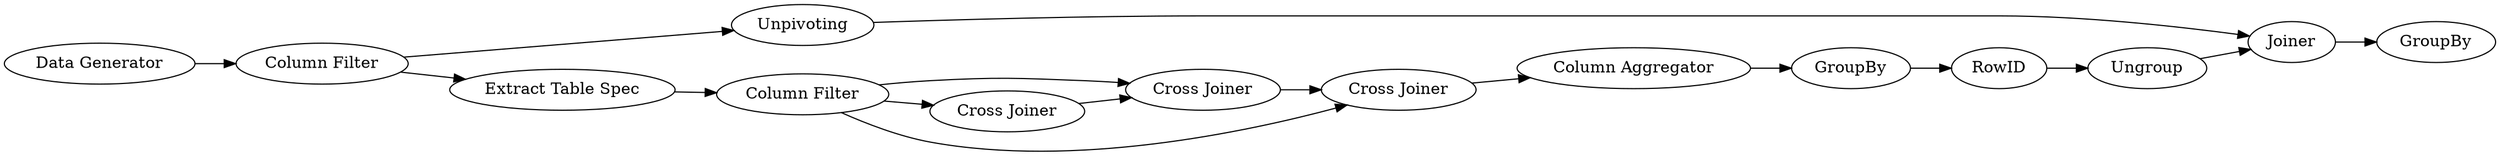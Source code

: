 digraph {
	"-8201568623570451127_11" [label=GroupBy]
	"-8201568623570451127_1" [label="Data Generator"]
	"-8201568623570451127_4" [label=Unpivoting]
	"-8201568623570451127_14" [label=RowID]
	"-8201568623570451127_15" [label=Joiner]
	"-8201568623570451127_10" [label="Column Aggregator"]
	"-8201568623570451127_6" [label="Cross Joiner"]
	"-8201568623570451127_16" [label=GroupBy]
	"-8201568623570451127_5" [label="Cross Joiner"]
	"-8201568623570451127_3" [label="Column Filter"]
	"-8201568623570451127_9" [label="Column Filter"]
	"-8201568623570451127_7" [label="Cross Joiner"]
	"-8201568623570451127_13" [label=Ungroup]
	"-8201568623570451127_2" [label="Extract Table Spec"]
	"-8201568623570451127_2" -> "-8201568623570451127_9"
	"-8201568623570451127_14" -> "-8201568623570451127_13"
	"-8201568623570451127_6" -> "-8201568623570451127_7"
	"-8201568623570451127_5" -> "-8201568623570451127_6"
	"-8201568623570451127_15" -> "-8201568623570451127_16"
	"-8201568623570451127_10" -> "-8201568623570451127_11"
	"-8201568623570451127_13" -> "-8201568623570451127_15"
	"-8201568623570451127_7" -> "-8201568623570451127_10"
	"-8201568623570451127_9" -> "-8201568623570451127_5"
	"-8201568623570451127_11" -> "-8201568623570451127_14"
	"-8201568623570451127_9" -> "-8201568623570451127_6"
	"-8201568623570451127_3" -> "-8201568623570451127_2"
	"-8201568623570451127_3" -> "-8201568623570451127_4"
	"-8201568623570451127_9" -> "-8201568623570451127_7"
	"-8201568623570451127_4" -> "-8201568623570451127_15"
	"-8201568623570451127_1" -> "-8201568623570451127_3"
	rankdir=LR
}
